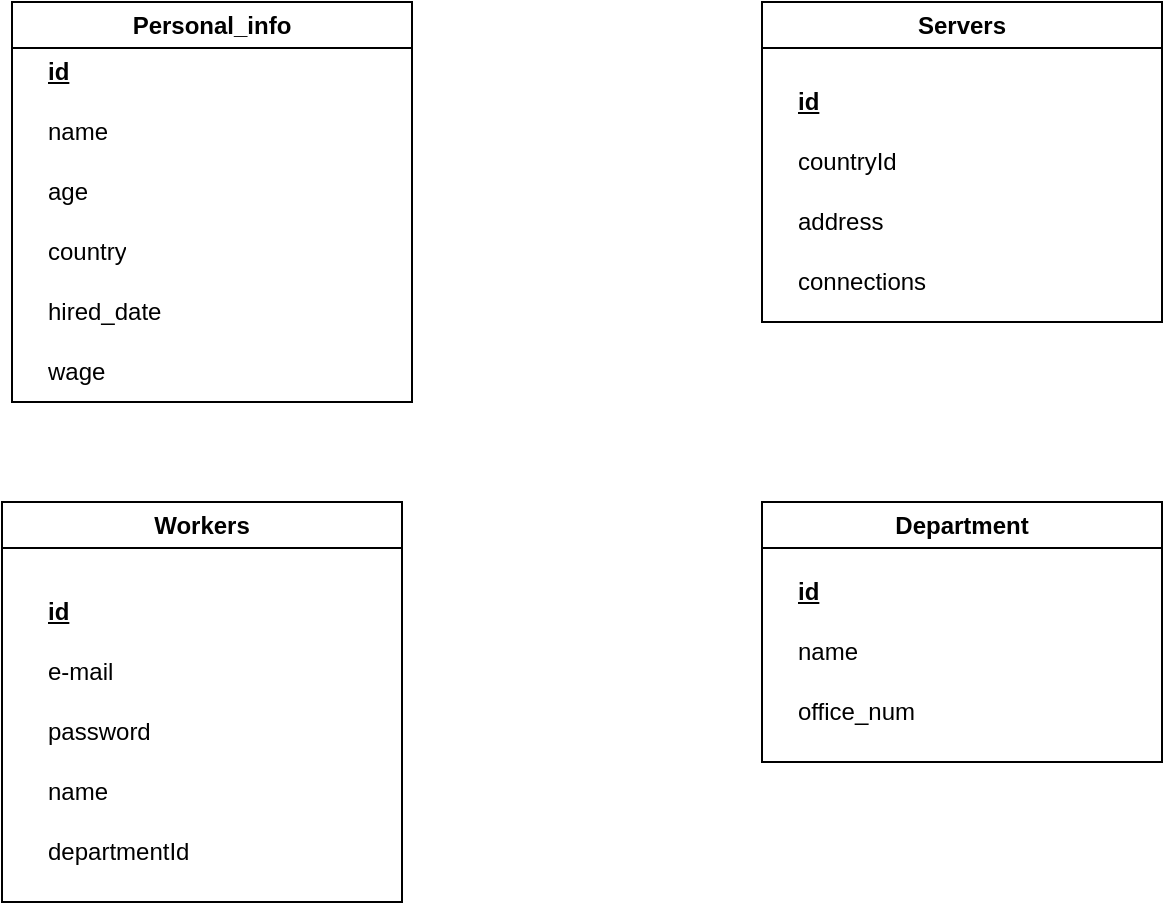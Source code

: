 <mxfile version="22.1.18" type="github">
  <diagram name="Страница — 1" id="eeZo-3c4ArLxRackNdco">
    <mxGraphModel dx="1195" dy="650" grid="1" gridSize="10" guides="1" tooltips="1" connect="1" arrows="1" fold="1" page="1" pageScale="1" pageWidth="827" pageHeight="1169" math="0" shadow="0">
      <root>
        <mxCell id="0" />
        <mxCell id="1" parent="0" />
        <mxCell id="unSaWZE6jowJ_VkOKAia-1" value="Personal_info" style="swimlane;whiteSpace=wrap;html=1;" vertex="1" parent="1">
          <mxGeometry x="95" y="30" width="200" height="200" as="geometry" />
        </mxCell>
        <mxCell id="unSaWZE6jowJ_VkOKAia-10" value="id" style="shape=partialRectangle;connectable=0;fillColor=none;top=0;left=0;bottom=0;right=0;align=left;spacingLeft=6;fontStyle=5;overflow=hidden;whiteSpace=wrap;html=1;" vertex="1" parent="unSaWZE6jowJ_VkOKAia-1">
          <mxGeometry x="10" y="20" width="150" height="30" as="geometry">
            <mxRectangle width="150" height="30" as="alternateBounds" />
          </mxGeometry>
        </mxCell>
        <mxCell id="unSaWZE6jowJ_VkOKAia-11" value="name" style="shape=partialRectangle;connectable=0;fillColor=none;top=0;left=0;bottom=0;right=0;align=left;spacingLeft=6;overflow=hidden;whiteSpace=wrap;html=1;" vertex="1" parent="unSaWZE6jowJ_VkOKAia-1">
          <mxGeometry x="10" y="50" width="150" height="30" as="geometry">
            <mxRectangle width="150" height="30" as="alternateBounds" />
          </mxGeometry>
        </mxCell>
        <mxCell id="unSaWZE6jowJ_VkOKAia-12" value="age" style="shape=partialRectangle;connectable=0;fillColor=none;top=0;left=0;bottom=0;right=0;align=left;spacingLeft=6;overflow=hidden;whiteSpace=wrap;html=1;" vertex="1" parent="unSaWZE6jowJ_VkOKAia-1">
          <mxGeometry x="10" y="80" width="150" height="30" as="geometry">
            <mxRectangle width="150" height="30" as="alternateBounds" />
          </mxGeometry>
        </mxCell>
        <mxCell id="unSaWZE6jowJ_VkOKAia-13" value="country" style="shape=partialRectangle;connectable=0;fillColor=none;top=0;left=0;bottom=0;right=0;align=left;spacingLeft=6;overflow=hidden;whiteSpace=wrap;html=1;" vertex="1" parent="unSaWZE6jowJ_VkOKAia-1">
          <mxGeometry x="10" y="110" width="150" height="30" as="geometry">
            <mxRectangle width="150" height="30" as="alternateBounds" />
          </mxGeometry>
        </mxCell>
        <mxCell id="unSaWZE6jowJ_VkOKAia-14" value="hired_date" style="shape=partialRectangle;connectable=0;fillColor=none;top=0;left=0;bottom=0;right=0;align=left;spacingLeft=6;overflow=hidden;whiteSpace=wrap;html=1;" vertex="1" parent="unSaWZE6jowJ_VkOKAia-1">
          <mxGeometry x="10" y="140" width="150" height="30" as="geometry">
            <mxRectangle width="150" height="30" as="alternateBounds" />
          </mxGeometry>
        </mxCell>
        <mxCell id="unSaWZE6jowJ_VkOKAia-15" value="wage" style="shape=partialRectangle;connectable=0;fillColor=none;top=0;left=0;bottom=0;right=0;align=left;spacingLeft=6;overflow=hidden;whiteSpace=wrap;html=1;" vertex="1" parent="unSaWZE6jowJ_VkOKAia-1">
          <mxGeometry x="10" y="170" width="150" height="30" as="geometry">
            <mxRectangle width="150" height="30" as="alternateBounds" />
          </mxGeometry>
        </mxCell>
        <mxCell id="unSaWZE6jowJ_VkOKAia-2" value="Servers" style="swimlane;whiteSpace=wrap;html=1;" vertex="1" parent="1">
          <mxGeometry x="470" y="30" width="200" height="160" as="geometry" />
        </mxCell>
        <mxCell id="unSaWZE6jowJ_VkOKAia-16" value="id" style="shape=partialRectangle;connectable=0;fillColor=none;top=0;left=0;bottom=0;right=0;align=left;spacingLeft=6;fontStyle=5;overflow=hidden;whiteSpace=wrap;html=1;" vertex="1" parent="unSaWZE6jowJ_VkOKAia-2">
          <mxGeometry x="10" y="35" width="150" height="30" as="geometry">
            <mxRectangle width="150" height="30" as="alternateBounds" />
          </mxGeometry>
        </mxCell>
        <mxCell id="unSaWZE6jowJ_VkOKAia-17" value="countryId" style="shape=partialRectangle;connectable=0;fillColor=none;top=0;left=0;bottom=0;right=0;align=left;spacingLeft=6;overflow=hidden;whiteSpace=wrap;html=1;" vertex="1" parent="unSaWZE6jowJ_VkOKAia-2">
          <mxGeometry x="10" y="65" width="150" height="30" as="geometry">
            <mxRectangle width="150" height="30" as="alternateBounds" />
          </mxGeometry>
        </mxCell>
        <mxCell id="unSaWZE6jowJ_VkOKAia-18" value="address" style="shape=partialRectangle;connectable=0;fillColor=none;top=0;left=0;bottom=0;right=0;align=left;spacingLeft=6;overflow=hidden;whiteSpace=wrap;html=1;" vertex="1" parent="unSaWZE6jowJ_VkOKAia-2">
          <mxGeometry x="10" y="95" width="150" height="30" as="geometry">
            <mxRectangle width="150" height="30" as="alternateBounds" />
          </mxGeometry>
        </mxCell>
        <mxCell id="unSaWZE6jowJ_VkOKAia-19" value="connections" style="shape=partialRectangle;connectable=0;fillColor=none;top=0;left=0;bottom=0;right=0;align=left;spacingLeft=6;overflow=hidden;whiteSpace=wrap;html=1;" vertex="1" parent="unSaWZE6jowJ_VkOKAia-2">
          <mxGeometry x="10" y="125" width="150" height="30" as="geometry">
            <mxRectangle width="150" height="30" as="alternateBounds" />
          </mxGeometry>
        </mxCell>
        <mxCell id="unSaWZE6jowJ_VkOKAia-3" value="Workers" style="swimlane;whiteSpace=wrap;html=1;startSize=23;" vertex="1" parent="1">
          <mxGeometry x="90" y="280" width="200" height="200" as="geometry" />
        </mxCell>
        <mxCell id="unSaWZE6jowJ_VkOKAia-5" value="id" style="shape=partialRectangle;connectable=0;fillColor=none;top=0;left=0;bottom=0;right=0;align=left;spacingLeft=6;fontStyle=5;overflow=hidden;whiteSpace=wrap;html=1;" vertex="1" parent="unSaWZE6jowJ_VkOKAia-3">
          <mxGeometry x="15" y="40" width="150" height="30" as="geometry">
            <mxRectangle width="150" height="30" as="alternateBounds" />
          </mxGeometry>
        </mxCell>
        <mxCell id="unSaWZE6jowJ_VkOKAia-6" value="e-mail" style="shape=partialRectangle;connectable=0;fillColor=none;top=0;left=0;bottom=0;right=0;align=left;spacingLeft=6;overflow=hidden;whiteSpace=wrap;html=1;" vertex="1" parent="unSaWZE6jowJ_VkOKAia-3">
          <mxGeometry x="15" y="70" width="150" height="30" as="geometry">
            <mxRectangle width="150" height="30" as="alternateBounds" />
          </mxGeometry>
        </mxCell>
        <mxCell id="unSaWZE6jowJ_VkOKAia-7" value="password" style="shape=partialRectangle;connectable=0;fillColor=none;top=0;left=0;bottom=0;right=0;align=left;spacingLeft=6;overflow=hidden;whiteSpace=wrap;html=1;" vertex="1" parent="unSaWZE6jowJ_VkOKAia-3">
          <mxGeometry x="15" y="100" width="150" height="30" as="geometry">
            <mxRectangle width="150" height="30" as="alternateBounds" />
          </mxGeometry>
        </mxCell>
        <mxCell id="unSaWZE6jowJ_VkOKAia-8" value="name" style="shape=partialRectangle;connectable=0;fillColor=none;top=0;left=0;bottom=0;right=0;align=left;spacingLeft=6;overflow=hidden;whiteSpace=wrap;html=1;" vertex="1" parent="unSaWZE6jowJ_VkOKAia-3">
          <mxGeometry x="15" y="130" width="150" height="30" as="geometry">
            <mxRectangle width="150" height="30" as="alternateBounds" />
          </mxGeometry>
        </mxCell>
        <mxCell id="unSaWZE6jowJ_VkOKAia-9" value="departmentId" style="shape=partialRectangle;connectable=0;fillColor=none;top=0;left=0;bottom=0;right=0;align=left;spacingLeft=6;overflow=hidden;whiteSpace=wrap;html=1;" vertex="1" parent="unSaWZE6jowJ_VkOKAia-3">
          <mxGeometry x="15" y="160" width="150" height="30" as="geometry">
            <mxRectangle width="150" height="30" as="alternateBounds" />
          </mxGeometry>
        </mxCell>
        <mxCell id="unSaWZE6jowJ_VkOKAia-4" value="Department" style="swimlane;whiteSpace=wrap;html=1;" vertex="1" parent="1">
          <mxGeometry x="470" y="280" width="200" height="130" as="geometry" />
        </mxCell>
        <mxCell id="unSaWZE6jowJ_VkOKAia-20" value="id" style="shape=partialRectangle;connectable=0;fillColor=none;top=0;left=0;bottom=0;right=0;align=left;spacingLeft=6;fontStyle=5;overflow=hidden;whiteSpace=wrap;html=1;" vertex="1" parent="unSaWZE6jowJ_VkOKAia-4">
          <mxGeometry x="10" y="30" width="150" height="30" as="geometry">
            <mxRectangle width="150" height="30" as="alternateBounds" />
          </mxGeometry>
        </mxCell>
        <mxCell id="unSaWZE6jowJ_VkOKAia-21" value="name" style="shape=partialRectangle;connectable=0;fillColor=none;top=0;left=0;bottom=0;right=0;align=left;spacingLeft=6;overflow=hidden;whiteSpace=wrap;html=1;" vertex="1" parent="unSaWZE6jowJ_VkOKAia-4">
          <mxGeometry x="10" y="60" width="150" height="30" as="geometry">
            <mxRectangle width="150" height="30" as="alternateBounds" />
          </mxGeometry>
        </mxCell>
        <mxCell id="unSaWZE6jowJ_VkOKAia-22" value="office_num" style="shape=partialRectangle;connectable=0;fillColor=none;top=0;left=0;bottom=0;right=0;align=left;spacingLeft=6;overflow=hidden;whiteSpace=wrap;html=1;" vertex="1" parent="unSaWZE6jowJ_VkOKAia-4">
          <mxGeometry x="10" y="90" width="150" height="30" as="geometry">
            <mxRectangle width="150" height="30" as="alternateBounds" />
          </mxGeometry>
        </mxCell>
      </root>
    </mxGraphModel>
  </diagram>
</mxfile>
